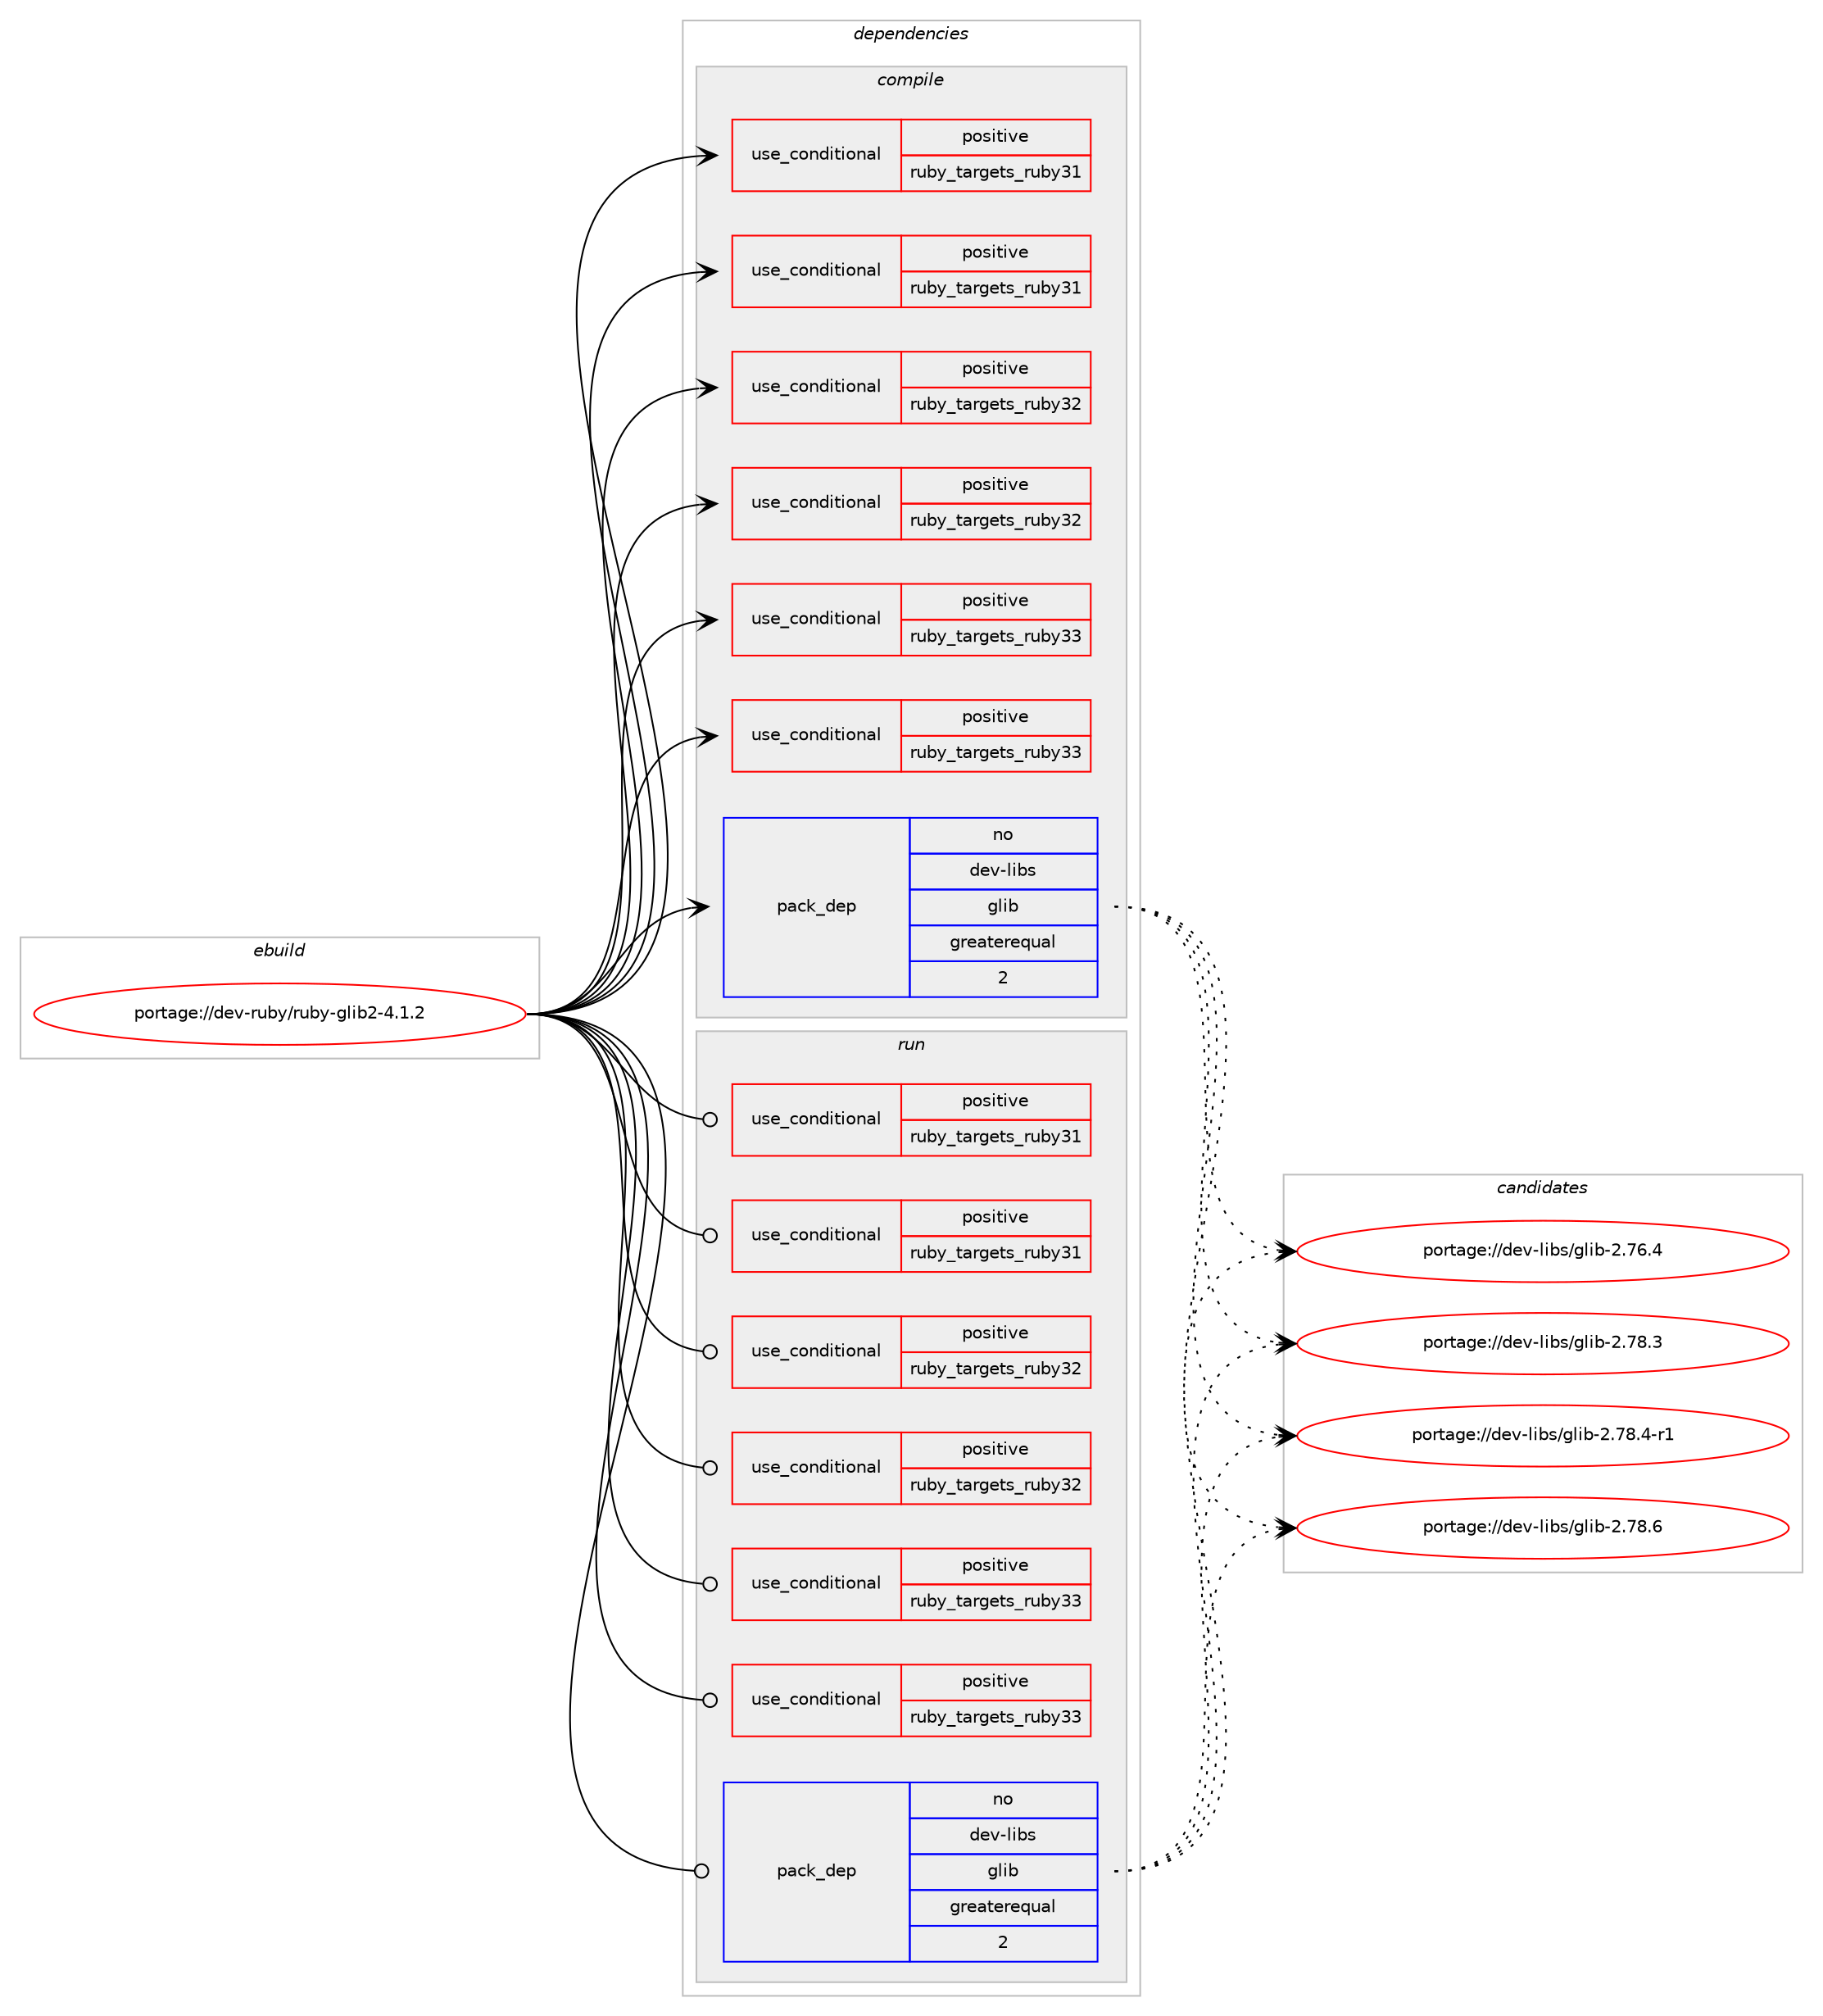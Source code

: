 digraph prolog {

# *************
# Graph options
# *************

newrank=true;
concentrate=true;
compound=true;
graph [rankdir=LR,fontname=Helvetica,fontsize=10,ranksep=1.5];#, ranksep=2.5, nodesep=0.2];
edge  [arrowhead=vee];
node  [fontname=Helvetica,fontsize=10];

# **********
# The ebuild
# **********

subgraph cluster_leftcol {
color=gray;
rank=same;
label=<<i>ebuild</i>>;
id [label="portage://dev-ruby/ruby-glib2-4.1.2", color=red, width=4, href="../dev-ruby/ruby-glib2-4.1.2.svg"];
}

# ****************
# The dependencies
# ****************

subgraph cluster_midcol {
color=gray;
label=<<i>dependencies</i>>;
subgraph cluster_compile {
fillcolor="#eeeeee";
style=filled;
label=<<i>compile</i>>;
subgraph cond54050 {
dependency102840 [label=<<TABLE BORDER="0" CELLBORDER="1" CELLSPACING="0" CELLPADDING="4"><TR><TD ROWSPAN="3" CELLPADDING="10">use_conditional</TD></TR><TR><TD>positive</TD></TR><TR><TD>ruby_targets_ruby31</TD></TR></TABLE>>, shape=none, color=red];
# *** BEGIN UNKNOWN DEPENDENCY TYPE (TODO) ***
# dependency102840 -> package_dependency(portage://dev-ruby/ruby-glib2-4.1.2,install,no,dev-lang,ruby,none,[,,],[slot(3.1)],[])
# *** END UNKNOWN DEPENDENCY TYPE (TODO) ***

}
id:e -> dependency102840:w [weight=20,style="solid",arrowhead="vee"];
subgraph cond54051 {
dependency102841 [label=<<TABLE BORDER="0" CELLBORDER="1" CELLSPACING="0" CELLPADDING="4"><TR><TD ROWSPAN="3" CELLPADDING="10">use_conditional</TD></TR><TR><TD>positive</TD></TR><TR><TD>ruby_targets_ruby31</TD></TR></TABLE>>, shape=none, color=red];
# *** BEGIN UNKNOWN DEPENDENCY TYPE (TODO) ***
# dependency102841 -> package_dependency(portage://dev-ruby/ruby-glib2-4.1.2,install,no,virtual,rubygems,none,[,,],[],[use(enable(ruby_targets_ruby31),negative)])
# *** END UNKNOWN DEPENDENCY TYPE (TODO) ***

}
id:e -> dependency102841:w [weight=20,style="solid",arrowhead="vee"];
subgraph cond54052 {
dependency102842 [label=<<TABLE BORDER="0" CELLBORDER="1" CELLSPACING="0" CELLPADDING="4"><TR><TD ROWSPAN="3" CELLPADDING="10">use_conditional</TD></TR><TR><TD>positive</TD></TR><TR><TD>ruby_targets_ruby32</TD></TR></TABLE>>, shape=none, color=red];
# *** BEGIN UNKNOWN DEPENDENCY TYPE (TODO) ***
# dependency102842 -> package_dependency(portage://dev-ruby/ruby-glib2-4.1.2,install,no,dev-lang,ruby,none,[,,],[slot(3.2)],[])
# *** END UNKNOWN DEPENDENCY TYPE (TODO) ***

}
id:e -> dependency102842:w [weight=20,style="solid",arrowhead="vee"];
subgraph cond54053 {
dependency102843 [label=<<TABLE BORDER="0" CELLBORDER="1" CELLSPACING="0" CELLPADDING="4"><TR><TD ROWSPAN="3" CELLPADDING="10">use_conditional</TD></TR><TR><TD>positive</TD></TR><TR><TD>ruby_targets_ruby32</TD></TR></TABLE>>, shape=none, color=red];
# *** BEGIN UNKNOWN DEPENDENCY TYPE (TODO) ***
# dependency102843 -> package_dependency(portage://dev-ruby/ruby-glib2-4.1.2,install,no,virtual,rubygems,none,[,,],[],[use(enable(ruby_targets_ruby32),negative)])
# *** END UNKNOWN DEPENDENCY TYPE (TODO) ***

}
id:e -> dependency102843:w [weight=20,style="solid",arrowhead="vee"];
subgraph cond54054 {
dependency102844 [label=<<TABLE BORDER="0" CELLBORDER="1" CELLSPACING="0" CELLPADDING="4"><TR><TD ROWSPAN="3" CELLPADDING="10">use_conditional</TD></TR><TR><TD>positive</TD></TR><TR><TD>ruby_targets_ruby33</TD></TR></TABLE>>, shape=none, color=red];
# *** BEGIN UNKNOWN DEPENDENCY TYPE (TODO) ***
# dependency102844 -> package_dependency(portage://dev-ruby/ruby-glib2-4.1.2,install,no,dev-lang,ruby,none,[,,],[slot(3.3)],[])
# *** END UNKNOWN DEPENDENCY TYPE (TODO) ***

}
id:e -> dependency102844:w [weight=20,style="solid",arrowhead="vee"];
subgraph cond54055 {
dependency102845 [label=<<TABLE BORDER="0" CELLBORDER="1" CELLSPACING="0" CELLPADDING="4"><TR><TD ROWSPAN="3" CELLPADDING="10">use_conditional</TD></TR><TR><TD>positive</TD></TR><TR><TD>ruby_targets_ruby33</TD></TR></TABLE>>, shape=none, color=red];
# *** BEGIN UNKNOWN DEPENDENCY TYPE (TODO) ***
# dependency102845 -> package_dependency(portage://dev-ruby/ruby-glib2-4.1.2,install,no,virtual,rubygems,none,[,,],[],[use(enable(ruby_targets_ruby33),negative)])
# *** END UNKNOWN DEPENDENCY TYPE (TODO) ***

}
id:e -> dependency102845:w [weight=20,style="solid",arrowhead="vee"];
subgraph pack47423 {
dependency102846 [label=<<TABLE BORDER="0" CELLBORDER="1" CELLSPACING="0" CELLPADDING="4" WIDTH="220"><TR><TD ROWSPAN="6" CELLPADDING="30">pack_dep</TD></TR><TR><TD WIDTH="110">no</TD></TR><TR><TD>dev-libs</TD></TR><TR><TD>glib</TD></TR><TR><TD>greaterequal</TD></TR><TR><TD>2</TD></TR></TABLE>>, shape=none, color=blue];
}
id:e -> dependency102846:w [weight=20,style="solid",arrowhead="vee"];
}
subgraph cluster_compileandrun {
fillcolor="#eeeeee";
style=filled;
label=<<i>compile and run</i>>;
}
subgraph cluster_run {
fillcolor="#eeeeee";
style=filled;
label=<<i>run</i>>;
subgraph cond54056 {
dependency102847 [label=<<TABLE BORDER="0" CELLBORDER="1" CELLSPACING="0" CELLPADDING="4"><TR><TD ROWSPAN="3" CELLPADDING="10">use_conditional</TD></TR><TR><TD>positive</TD></TR><TR><TD>ruby_targets_ruby31</TD></TR></TABLE>>, shape=none, color=red];
# *** BEGIN UNKNOWN DEPENDENCY TYPE (TODO) ***
# dependency102847 -> package_dependency(portage://dev-ruby/ruby-glib2-4.1.2,run,no,dev-lang,ruby,none,[,,],[slot(3.1)],[])
# *** END UNKNOWN DEPENDENCY TYPE (TODO) ***

}
id:e -> dependency102847:w [weight=20,style="solid",arrowhead="odot"];
subgraph cond54057 {
dependency102848 [label=<<TABLE BORDER="0" CELLBORDER="1" CELLSPACING="0" CELLPADDING="4"><TR><TD ROWSPAN="3" CELLPADDING="10">use_conditional</TD></TR><TR><TD>positive</TD></TR><TR><TD>ruby_targets_ruby31</TD></TR></TABLE>>, shape=none, color=red];
# *** BEGIN UNKNOWN DEPENDENCY TYPE (TODO) ***
# dependency102848 -> package_dependency(portage://dev-ruby/ruby-glib2-4.1.2,run,no,virtual,rubygems,none,[,,],[],[use(enable(ruby_targets_ruby31),negative)])
# *** END UNKNOWN DEPENDENCY TYPE (TODO) ***

}
id:e -> dependency102848:w [weight=20,style="solid",arrowhead="odot"];
subgraph cond54058 {
dependency102849 [label=<<TABLE BORDER="0" CELLBORDER="1" CELLSPACING="0" CELLPADDING="4"><TR><TD ROWSPAN="3" CELLPADDING="10">use_conditional</TD></TR><TR><TD>positive</TD></TR><TR><TD>ruby_targets_ruby32</TD></TR></TABLE>>, shape=none, color=red];
# *** BEGIN UNKNOWN DEPENDENCY TYPE (TODO) ***
# dependency102849 -> package_dependency(portage://dev-ruby/ruby-glib2-4.1.2,run,no,dev-lang,ruby,none,[,,],[slot(3.2)],[])
# *** END UNKNOWN DEPENDENCY TYPE (TODO) ***

}
id:e -> dependency102849:w [weight=20,style="solid",arrowhead="odot"];
subgraph cond54059 {
dependency102850 [label=<<TABLE BORDER="0" CELLBORDER="1" CELLSPACING="0" CELLPADDING="4"><TR><TD ROWSPAN="3" CELLPADDING="10">use_conditional</TD></TR><TR><TD>positive</TD></TR><TR><TD>ruby_targets_ruby32</TD></TR></TABLE>>, shape=none, color=red];
# *** BEGIN UNKNOWN DEPENDENCY TYPE (TODO) ***
# dependency102850 -> package_dependency(portage://dev-ruby/ruby-glib2-4.1.2,run,no,virtual,rubygems,none,[,,],[],[use(enable(ruby_targets_ruby32),negative)])
# *** END UNKNOWN DEPENDENCY TYPE (TODO) ***

}
id:e -> dependency102850:w [weight=20,style="solid",arrowhead="odot"];
subgraph cond54060 {
dependency102851 [label=<<TABLE BORDER="0" CELLBORDER="1" CELLSPACING="0" CELLPADDING="4"><TR><TD ROWSPAN="3" CELLPADDING="10">use_conditional</TD></TR><TR><TD>positive</TD></TR><TR><TD>ruby_targets_ruby33</TD></TR></TABLE>>, shape=none, color=red];
# *** BEGIN UNKNOWN DEPENDENCY TYPE (TODO) ***
# dependency102851 -> package_dependency(portage://dev-ruby/ruby-glib2-4.1.2,run,no,dev-lang,ruby,none,[,,],[slot(3.3)],[])
# *** END UNKNOWN DEPENDENCY TYPE (TODO) ***

}
id:e -> dependency102851:w [weight=20,style="solid",arrowhead="odot"];
subgraph cond54061 {
dependency102852 [label=<<TABLE BORDER="0" CELLBORDER="1" CELLSPACING="0" CELLPADDING="4"><TR><TD ROWSPAN="3" CELLPADDING="10">use_conditional</TD></TR><TR><TD>positive</TD></TR><TR><TD>ruby_targets_ruby33</TD></TR></TABLE>>, shape=none, color=red];
# *** BEGIN UNKNOWN DEPENDENCY TYPE (TODO) ***
# dependency102852 -> package_dependency(portage://dev-ruby/ruby-glib2-4.1.2,run,no,virtual,rubygems,none,[,,],[],[use(enable(ruby_targets_ruby33),negative)])
# *** END UNKNOWN DEPENDENCY TYPE (TODO) ***

}
id:e -> dependency102852:w [weight=20,style="solid",arrowhead="odot"];
subgraph pack47424 {
dependency102853 [label=<<TABLE BORDER="0" CELLBORDER="1" CELLSPACING="0" CELLPADDING="4" WIDTH="220"><TR><TD ROWSPAN="6" CELLPADDING="30">pack_dep</TD></TR><TR><TD WIDTH="110">no</TD></TR><TR><TD>dev-libs</TD></TR><TR><TD>glib</TD></TR><TR><TD>greaterequal</TD></TR><TR><TD>2</TD></TR></TABLE>>, shape=none, color=blue];
}
id:e -> dependency102853:w [weight=20,style="solid",arrowhead="odot"];
}
}

# **************
# The candidates
# **************

subgraph cluster_choices {
rank=same;
color=gray;
label=<<i>candidates</i>>;

subgraph choice47423 {
color=black;
nodesep=1;
choice1001011184510810598115471031081059845504655544652 [label="portage://dev-libs/glib-2.76.4", color=red, width=4,href="../dev-libs/glib-2.76.4.svg"];
choice1001011184510810598115471031081059845504655564651 [label="portage://dev-libs/glib-2.78.3", color=red, width=4,href="../dev-libs/glib-2.78.3.svg"];
choice10010111845108105981154710310810598455046555646524511449 [label="portage://dev-libs/glib-2.78.4-r1", color=red, width=4,href="../dev-libs/glib-2.78.4-r1.svg"];
choice1001011184510810598115471031081059845504655564654 [label="portage://dev-libs/glib-2.78.6", color=red, width=4,href="../dev-libs/glib-2.78.6.svg"];
dependency102846:e -> choice1001011184510810598115471031081059845504655544652:w [style=dotted,weight="100"];
dependency102846:e -> choice1001011184510810598115471031081059845504655564651:w [style=dotted,weight="100"];
dependency102846:e -> choice10010111845108105981154710310810598455046555646524511449:w [style=dotted,weight="100"];
dependency102846:e -> choice1001011184510810598115471031081059845504655564654:w [style=dotted,weight="100"];
}
subgraph choice47424 {
color=black;
nodesep=1;
choice1001011184510810598115471031081059845504655544652 [label="portage://dev-libs/glib-2.76.4", color=red, width=4,href="../dev-libs/glib-2.76.4.svg"];
choice1001011184510810598115471031081059845504655564651 [label="portage://dev-libs/glib-2.78.3", color=red, width=4,href="../dev-libs/glib-2.78.3.svg"];
choice10010111845108105981154710310810598455046555646524511449 [label="portage://dev-libs/glib-2.78.4-r1", color=red, width=4,href="../dev-libs/glib-2.78.4-r1.svg"];
choice1001011184510810598115471031081059845504655564654 [label="portage://dev-libs/glib-2.78.6", color=red, width=4,href="../dev-libs/glib-2.78.6.svg"];
dependency102853:e -> choice1001011184510810598115471031081059845504655544652:w [style=dotted,weight="100"];
dependency102853:e -> choice1001011184510810598115471031081059845504655564651:w [style=dotted,weight="100"];
dependency102853:e -> choice10010111845108105981154710310810598455046555646524511449:w [style=dotted,weight="100"];
dependency102853:e -> choice1001011184510810598115471031081059845504655564654:w [style=dotted,weight="100"];
}
}

}

